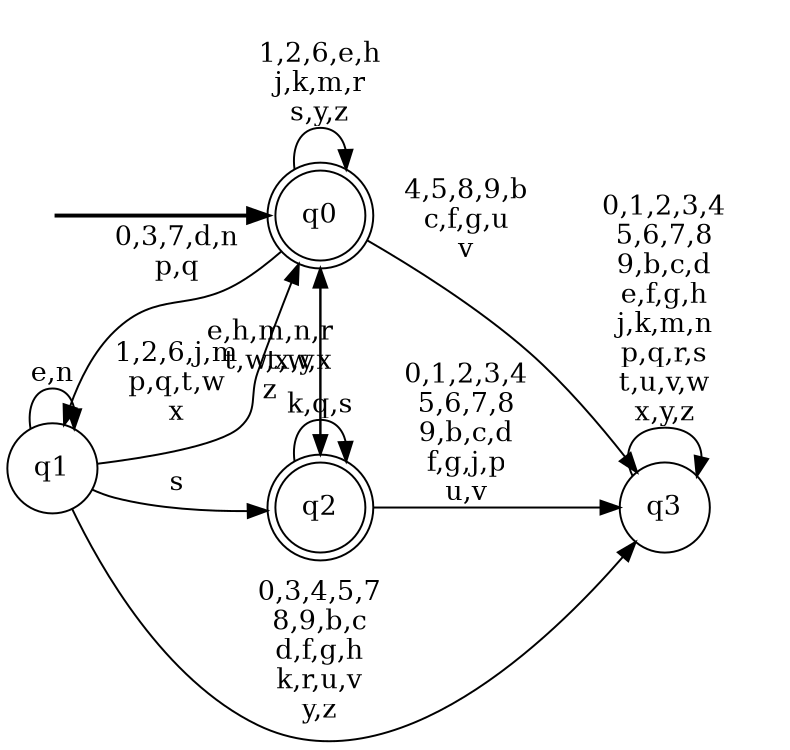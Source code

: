 digraph BlueStar {
__start0 [style = invis, shape = none, label = "", width = 0, height = 0];

rankdir=LR;
size="8,5";

s0 [style="rounded,filled", color="black", fillcolor="white" shape="doublecircle", label="q0"];
s1 [style="filled", color="black", fillcolor="white" shape="circle", label="q1"];
s2 [style="rounded,filled", color="black", fillcolor="white" shape="doublecircle", label="q2"];
s3 [style="filled", color="black", fillcolor="white" shape="circle", label="q3"];
subgraph cluster_main { 
	graph [pad=".75", ranksep="0.15", nodesep="0.15"];
	 style=invis; 
	__start0 -> s0 [penwidth=2];
}
s0 -> s0 [label="1,2,6,e,h\nj,k,m,r\ns,y,z"];
s0 -> s1 [label="0,3,7,d,n\np,q"];
s0 -> s2 [label="t,w,x"];
s0 -> s3 [label="4,5,8,9,b\nc,f,g,u\nv"];
s1 -> s0 [label="1,2,6,j,m\np,q,t,w\nx"];
s1 -> s1 [label="e,n"];
s1 -> s2 [label="s"];
s1 -> s3 [label="0,3,4,5,7\n8,9,b,c\nd,f,g,h\nk,r,u,v\ny,z"];
s2 -> s0 [label="e,h,m,n,r\nt,w,x,y\nz"];
s2 -> s2 [label="k,q,s"];
s2 -> s3 [label="0,1,2,3,4\n5,6,7,8\n9,b,c,d\nf,g,j,p\nu,v"];
s3 -> s3 [label="0,1,2,3,4\n5,6,7,8\n9,b,c,d\ne,f,g,h\nj,k,m,n\np,q,r,s\nt,u,v,w\nx,y,z"];

}
